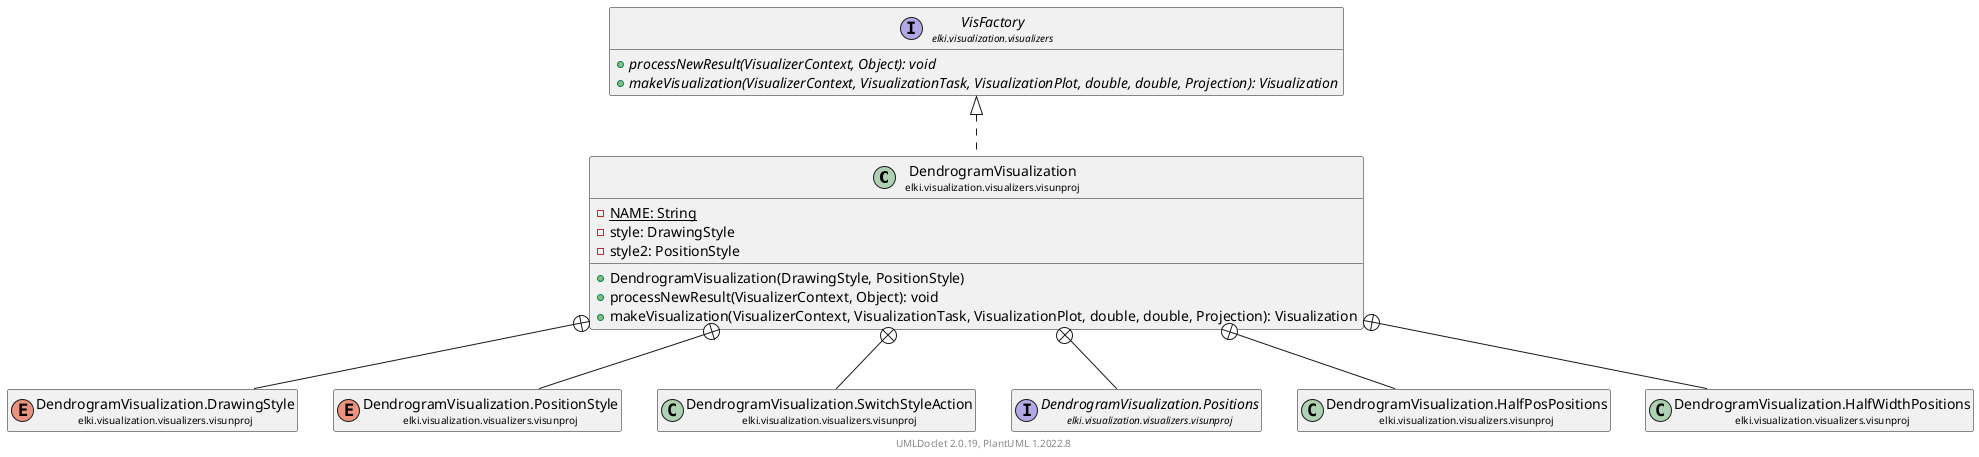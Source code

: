 @startuml
    remove .*\.(Instance|Par|Parameterizer|Factory)$
    set namespaceSeparator none
    hide empty fields
    hide empty methods

    class "<size:14>DendrogramVisualization\n<size:10>elki.visualization.visualizers.visunproj" as elki.visualization.visualizers.visunproj.DendrogramVisualization [[DendrogramVisualization.html]] {
        {static} -NAME: String
        -style: DrawingStyle
        -style2: PositionStyle
        +DendrogramVisualization(DrawingStyle, PositionStyle)
        +processNewResult(VisualizerContext, Object): void
        +makeVisualization(VisualizerContext, VisualizationTask, VisualizationPlot, double, double, Projection): Visualization
    }

    interface "<size:14>VisFactory\n<size:10>elki.visualization.visualizers" as elki.visualization.visualizers.VisFactory [[../VisFactory.html]] {
        {abstract} +processNewResult(VisualizerContext, Object): void
        {abstract} +makeVisualization(VisualizerContext, VisualizationTask, VisualizationPlot, double, double, Projection): Visualization
    }
    enum "<size:14>DendrogramVisualization.DrawingStyle\n<size:10>elki.visualization.visualizers.visunproj" as elki.visualization.visualizers.visunproj.DendrogramVisualization.DrawingStyle [[DendrogramVisualization.DrawingStyle.html]]
    enum "<size:14>DendrogramVisualization.PositionStyle\n<size:10>elki.visualization.visualizers.visunproj" as elki.visualization.visualizers.visunproj.DendrogramVisualization.PositionStyle [[DendrogramVisualization.PositionStyle.html]]
    class "<size:14>DendrogramVisualization.SwitchStyleAction\n<size:10>elki.visualization.visualizers.visunproj" as elki.visualization.visualizers.visunproj.DendrogramVisualization.SwitchStyleAction [[DendrogramVisualization.SwitchStyleAction.html]]
    class "<size:14>DendrogramVisualization.Instance\n<size:10>elki.visualization.visualizers.visunproj" as elki.visualization.visualizers.visunproj.DendrogramVisualization.Instance [[DendrogramVisualization.Instance.html]]
    interface "<size:14>DendrogramVisualization.Positions\n<size:10>elki.visualization.visualizers.visunproj" as elki.visualization.visualizers.visunproj.DendrogramVisualization.Positions [[DendrogramVisualization.Positions.html]]
    class "<size:14>DendrogramVisualization.HalfPosPositions\n<size:10>elki.visualization.visualizers.visunproj" as elki.visualization.visualizers.visunproj.DendrogramVisualization.HalfPosPositions [[DendrogramVisualization.HalfPosPositions.html]]
    class "<size:14>DendrogramVisualization.HalfWidthPositions\n<size:10>elki.visualization.visualizers.visunproj" as elki.visualization.visualizers.visunproj.DendrogramVisualization.HalfWidthPositions [[DendrogramVisualization.HalfWidthPositions.html]]
    class "<size:14>DendrogramVisualization.Par\n<size:10>elki.visualization.visualizers.visunproj" as elki.visualization.visualizers.visunproj.DendrogramVisualization.Par [[DendrogramVisualization.Par.html]]

    elki.visualization.visualizers.VisFactory <|.. elki.visualization.visualizers.visunproj.DendrogramVisualization
    elki.visualization.visualizers.visunproj.DendrogramVisualization +-- elki.visualization.visualizers.visunproj.DendrogramVisualization.DrawingStyle
    elki.visualization.visualizers.visunproj.DendrogramVisualization +-- elki.visualization.visualizers.visunproj.DendrogramVisualization.PositionStyle
    elki.visualization.visualizers.visunproj.DendrogramVisualization +-- elki.visualization.visualizers.visunproj.DendrogramVisualization.SwitchStyleAction
    elki.visualization.visualizers.visunproj.DendrogramVisualization +-- elki.visualization.visualizers.visunproj.DendrogramVisualization.Instance
    elki.visualization.visualizers.visunproj.DendrogramVisualization +-- elki.visualization.visualizers.visunproj.DendrogramVisualization.Positions
    elki.visualization.visualizers.visunproj.DendrogramVisualization +-- elki.visualization.visualizers.visunproj.DendrogramVisualization.HalfPosPositions
    elki.visualization.visualizers.visunproj.DendrogramVisualization +-- elki.visualization.visualizers.visunproj.DendrogramVisualization.HalfWidthPositions
    elki.visualization.visualizers.visunproj.DendrogramVisualization +-- elki.visualization.visualizers.visunproj.DendrogramVisualization.Par

    center footer UMLDoclet 2.0.19, PlantUML 1.2022.8
@enduml
